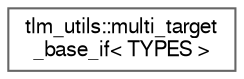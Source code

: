 digraph "Graphical Class Hierarchy"
{
 // LATEX_PDF_SIZE
  bgcolor="transparent";
  edge [fontname=FreeSans,fontsize=10,labelfontname=FreeSans,labelfontsize=10];
  node [fontname=FreeSans,fontsize=10,shape=box,height=0.2,width=0.4];
  rankdir="LR";
  Node0 [id="Node000000",label="tlm_utils::multi_target\l_base_if\< TYPES \>",height=0.2,width=0.4,color="grey40", fillcolor="white", style="filled",URL="$a01345.html",tooltip=" "];
}
